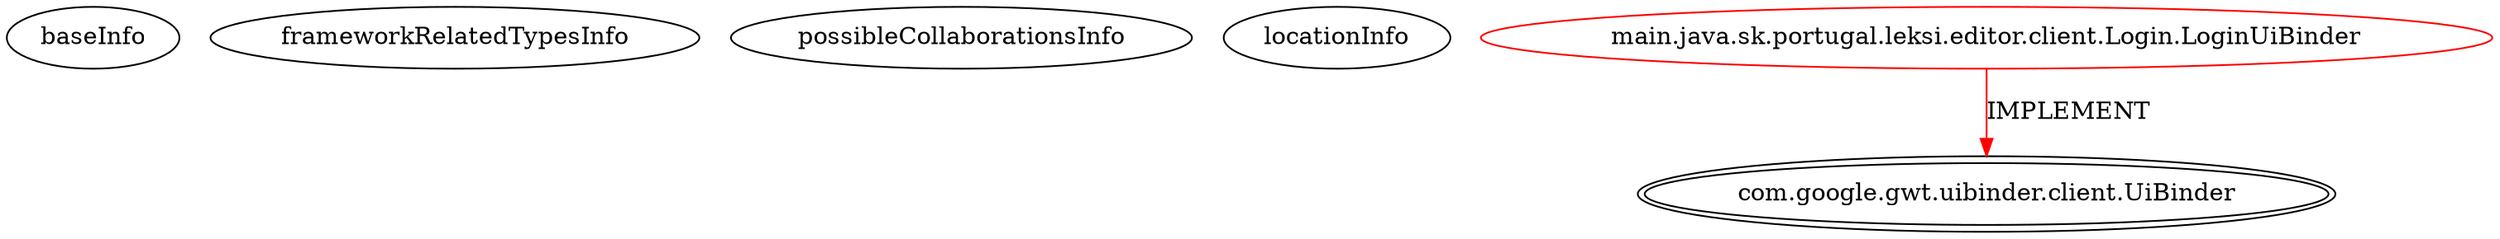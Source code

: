 digraph {
baseInfo[graphId=822,category="extension_graph",isAnonymous=false,possibleRelation=false]
frameworkRelatedTypesInfo[0="com.google.gwt.uibinder.client.UiBinder"]
possibleCollaborationsInfo[]
locationInfo[projectName="bebenko-leksi",filePath="/bebenko-leksi/leksi-master/gwted/src/main/java/sk/portugal/leksi/editor/client/Login.java",contextSignature="LoginUiBinder",graphId="822"]
0[label="main.java.sk.portugal.leksi.editor.client.Login.LoginUiBinder",vertexType="ROOT_CLIENT_CLASS_DECLARATION",isFrameworkType=false,color=red]
1[label="com.google.gwt.uibinder.client.UiBinder",vertexType="FRAMEWORK_INTERFACE_TYPE",isFrameworkType=true,peripheries=2]
0->1[label="IMPLEMENT",color=red]
}
